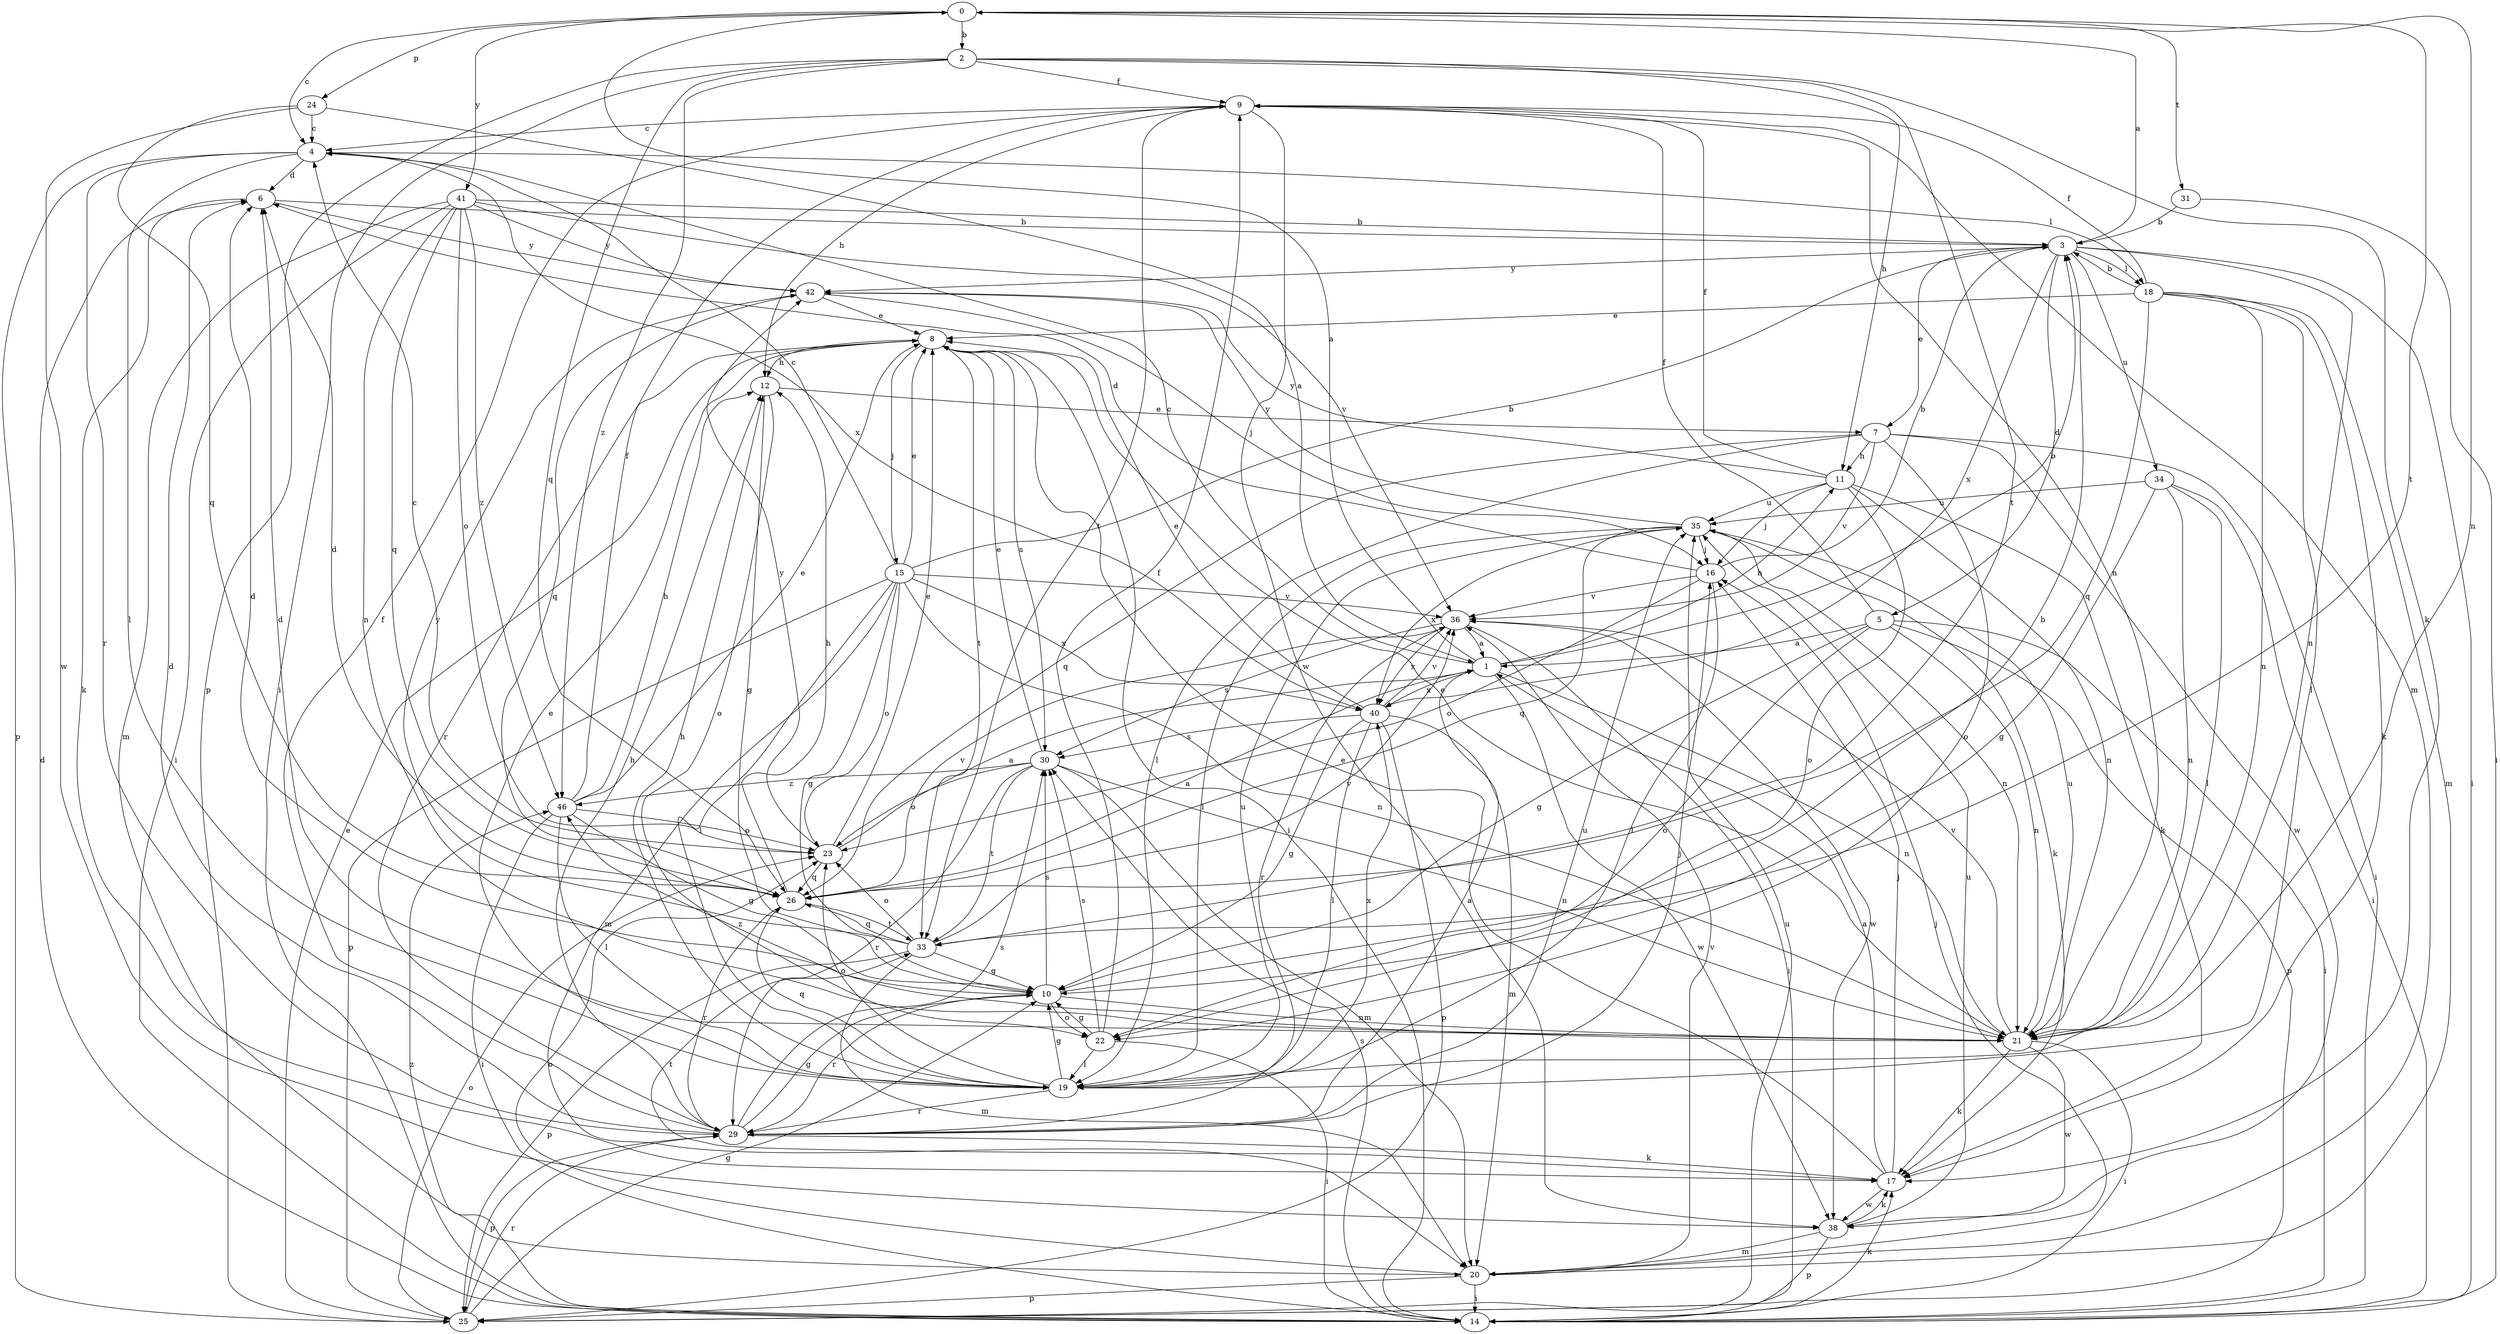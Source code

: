 strict digraph  {
0;
1;
2;
3;
4;
5;
6;
7;
8;
9;
10;
11;
12;
14;
15;
16;
17;
18;
19;
20;
21;
22;
23;
24;
25;
26;
29;
30;
31;
33;
34;
35;
36;
38;
40;
41;
42;
46;
0 -> 2  [label=b];
0 -> 4  [label=c];
0 -> 21  [label=n];
0 -> 24  [label=p];
0 -> 31  [label=t];
0 -> 33  [label=t];
0 -> 41  [label=y];
1 -> 0  [label=a];
1 -> 3  [label=b];
1 -> 4  [label=c];
1 -> 11  [label=h];
1 -> 21  [label=n];
1 -> 38  [label=w];
1 -> 40  [label=x];
2 -> 9  [label=f];
2 -> 11  [label=h];
2 -> 14  [label=i];
2 -> 17  [label=k];
2 -> 25  [label=p];
2 -> 26  [label=q];
2 -> 33  [label=t];
2 -> 46  [label=z];
3 -> 0  [label=a];
3 -> 5  [label=d];
3 -> 7  [label=e];
3 -> 14  [label=i];
3 -> 18  [label=l];
3 -> 21  [label=n];
3 -> 34  [label=u];
3 -> 40  [label=x];
3 -> 42  [label=y];
4 -> 6  [label=d];
4 -> 18  [label=l];
4 -> 19  [label=l];
4 -> 25  [label=p];
4 -> 29  [label=r];
4 -> 40  [label=x];
5 -> 1  [label=a];
5 -> 9  [label=f];
5 -> 10  [label=g];
5 -> 14  [label=i];
5 -> 21  [label=n];
5 -> 22  [label=o];
5 -> 25  [label=p];
6 -> 3  [label=b];
6 -> 17  [label=k];
6 -> 42  [label=y];
7 -> 11  [label=h];
7 -> 14  [label=i];
7 -> 19  [label=l];
7 -> 22  [label=o];
7 -> 26  [label=q];
7 -> 36  [label=v];
7 -> 38  [label=w];
8 -> 12  [label=h];
8 -> 14  [label=i];
8 -> 15  [label=j];
8 -> 29  [label=r];
8 -> 30  [label=s];
8 -> 33  [label=t];
9 -> 4  [label=c];
9 -> 12  [label=h];
9 -> 20  [label=m];
9 -> 21  [label=n];
9 -> 33  [label=t];
9 -> 38  [label=w];
10 -> 3  [label=b];
10 -> 6  [label=d];
10 -> 21  [label=n];
10 -> 22  [label=o];
10 -> 29  [label=r];
10 -> 30  [label=s];
11 -> 9  [label=f];
11 -> 16  [label=j];
11 -> 17  [label=k];
11 -> 21  [label=n];
11 -> 22  [label=o];
11 -> 35  [label=u];
11 -> 42  [label=y];
12 -> 7  [label=e];
12 -> 10  [label=g];
12 -> 22  [label=o];
14 -> 6  [label=d];
14 -> 17  [label=k];
14 -> 30  [label=s];
14 -> 46  [label=z];
15 -> 3  [label=b];
15 -> 4  [label=c];
15 -> 8  [label=e];
15 -> 10  [label=g];
15 -> 19  [label=l];
15 -> 20  [label=m];
15 -> 21  [label=n];
15 -> 23  [label=o];
15 -> 25  [label=p];
15 -> 36  [label=v];
15 -> 40  [label=x];
16 -> 3  [label=b];
16 -> 6  [label=d];
16 -> 19  [label=l];
16 -> 23  [label=o];
16 -> 36  [label=v];
17 -> 1  [label=a];
17 -> 8  [label=e];
17 -> 16  [label=j];
17 -> 33  [label=t];
17 -> 38  [label=w];
18 -> 3  [label=b];
18 -> 8  [label=e];
18 -> 9  [label=f];
18 -> 17  [label=k];
18 -> 19  [label=l];
18 -> 20  [label=m];
18 -> 21  [label=n];
18 -> 26  [label=q];
19 -> 8  [label=e];
19 -> 10  [label=g];
19 -> 12  [label=h];
19 -> 23  [label=o];
19 -> 26  [label=q];
19 -> 29  [label=r];
19 -> 35  [label=u];
19 -> 40  [label=x];
20 -> 14  [label=i];
20 -> 16  [label=j];
20 -> 23  [label=o];
20 -> 25  [label=p];
20 -> 36  [label=v];
21 -> 6  [label=d];
21 -> 8  [label=e];
21 -> 14  [label=i];
21 -> 17  [label=k];
21 -> 35  [label=u];
21 -> 36  [label=v];
21 -> 38  [label=w];
21 -> 46  [label=z];
22 -> 9  [label=f];
22 -> 10  [label=g];
22 -> 14  [label=i];
22 -> 19  [label=l];
22 -> 30  [label=s];
23 -> 1  [label=a];
23 -> 4  [label=c];
23 -> 8  [label=e];
23 -> 26  [label=q];
23 -> 42  [label=y];
24 -> 1  [label=a];
24 -> 4  [label=c];
24 -> 26  [label=q];
24 -> 38  [label=w];
25 -> 8  [label=e];
25 -> 10  [label=g];
25 -> 23  [label=o];
25 -> 29  [label=r];
25 -> 35  [label=u];
26 -> 1  [label=a];
26 -> 6  [label=d];
26 -> 12  [label=h];
26 -> 29  [label=r];
26 -> 33  [label=t];
26 -> 36  [label=v];
29 -> 1  [label=a];
29 -> 6  [label=d];
29 -> 9  [label=f];
29 -> 10  [label=g];
29 -> 12  [label=h];
29 -> 16  [label=j];
29 -> 17  [label=k];
29 -> 25  [label=p];
29 -> 30  [label=s];
29 -> 35  [label=u];
30 -> 8  [label=e];
30 -> 20  [label=m];
30 -> 21  [label=n];
30 -> 23  [label=o];
30 -> 29  [label=r];
30 -> 33  [label=t];
30 -> 46  [label=z];
31 -> 3  [label=b];
31 -> 14  [label=i];
33 -> 10  [label=g];
33 -> 20  [label=m];
33 -> 23  [label=o];
33 -> 25  [label=p];
33 -> 26  [label=q];
33 -> 36  [label=v];
33 -> 42  [label=y];
34 -> 10  [label=g];
34 -> 14  [label=i];
34 -> 19  [label=l];
34 -> 21  [label=n];
34 -> 35  [label=u];
35 -> 16  [label=j];
35 -> 17  [label=k];
35 -> 19  [label=l];
35 -> 21  [label=n];
35 -> 26  [label=q];
35 -> 40  [label=x];
35 -> 42  [label=y];
36 -> 1  [label=a];
36 -> 14  [label=i];
36 -> 29  [label=r];
36 -> 30  [label=s];
36 -> 38  [label=w];
36 -> 40  [label=x];
38 -> 17  [label=k];
38 -> 20  [label=m];
38 -> 25  [label=p];
38 -> 35  [label=u];
40 -> 8  [label=e];
40 -> 10  [label=g];
40 -> 19  [label=l];
40 -> 20  [label=m];
40 -> 25  [label=p];
40 -> 30  [label=s];
40 -> 36  [label=v];
41 -> 3  [label=b];
41 -> 14  [label=i];
41 -> 20  [label=m];
41 -> 21  [label=n];
41 -> 23  [label=o];
41 -> 26  [label=q];
41 -> 36  [label=v];
41 -> 42  [label=y];
41 -> 46  [label=z];
42 -> 8  [label=e];
42 -> 16  [label=j];
42 -> 26  [label=q];
46 -> 8  [label=e];
46 -> 9  [label=f];
46 -> 10  [label=g];
46 -> 12  [label=h];
46 -> 14  [label=i];
46 -> 19  [label=l];
46 -> 23  [label=o];
}
